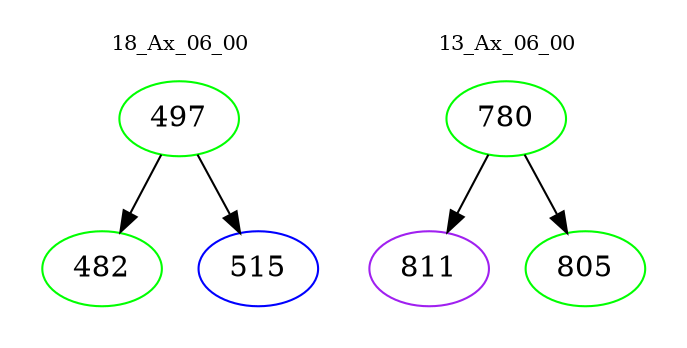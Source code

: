 digraph{
subgraph cluster_0 {
color = white
label = "18_Ax_06_00";
fontsize=10;
T0_497 [label="497", color="green"]
T0_497 -> T0_482 [color="black"]
T0_482 [label="482", color="green"]
T0_497 -> T0_515 [color="black"]
T0_515 [label="515", color="blue"]
}
subgraph cluster_1 {
color = white
label = "13_Ax_06_00";
fontsize=10;
T1_780 [label="780", color="green"]
T1_780 -> T1_811 [color="black"]
T1_811 [label="811", color="purple"]
T1_780 -> T1_805 [color="black"]
T1_805 [label="805", color="green"]
}
}
